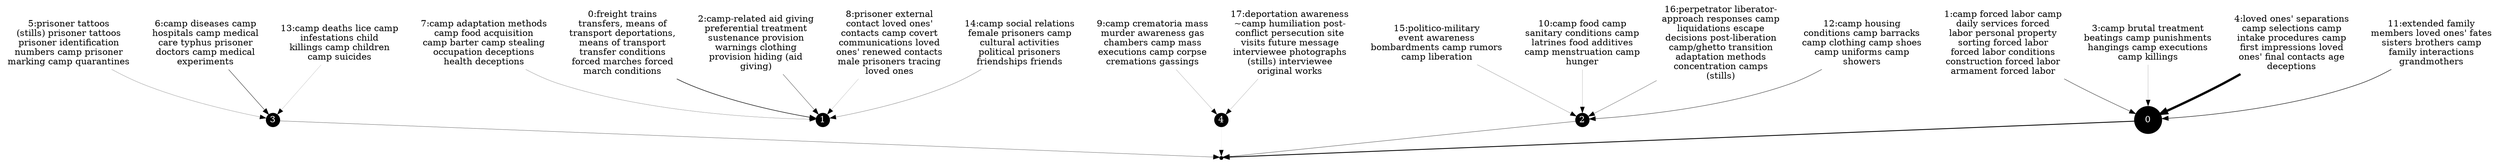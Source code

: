 strict digraph {
	node [shape=point];
	n1_0 -> n2_0 [penwidth=1.30];
	n0_1 -> n1_0 [penwidth=0.51];
	n0_3 -> n1_0 [penwidth=0.16];
	n0_4 -> n1_0 [penwidth=3.61];
	n0_5 -> n1_3 [penwidth=0.22];
	n0_7 -> n1_1 [penwidth=0.23];
	n0_9 -> n1_4 [penwidth=0.17];
	n0_11 -> n1_0 [penwidth=0.71];
	n0_15 -> n1_2 [penwidth=0.22];
	n1_1 -> n2_0 [penwidth=0.02];
	n0_0 -> n1_1 [penwidth=0.80];
	n0_2 -> n1_1 [penwidth=0.41];
	n0_6 -> n1_3 [penwidth=0.54];
	n0_8 -> n1_1 [penwidth=0.13];
	n0_10 -> n1_2 [penwidth=0.15];
	n0_14 -> n1_1 [penwidth=0.28];
	n0_16 -> n1_2 [penwidth=0.33];
	n0_17 -> n1_4 [penwidth=0.16];
	n1_2 -> n2_0 [penwidth=0.43];
	n0_12 -> n1_2 [penwidth=0.51];
	n1_3 -> n2_0 [penwidth=0.35];
	n0_13 -> n1_3 [penwidth=0.12];
	n1_4 -> n2_0 [penwidth=0.03];
	n1_0 [shape=circle,margin="0,0",style=filled,fillcolor=black,fontcolor=white,height=0.60,label="0"]
	n0_1 [label="1:camp forced labor camp
daily services forced
labor personal property
sorting forced labor
forced labor conditions
construction forced labor
armament forced labor",shape=none,fontcolor="black"]
	n0_3 [label="3:camp brutal treatment
beatings camp punishments
hangings camp executions
camp killings",shape=none,fontcolor="black"]
	n0_4 [label="4:loved ones' separations
camp selections camp
intake procedures camp
first impressions loved
ones' final contacts age
deceptions",shape=none,fontcolor="black"]
	n0_5 [label="5:prisoner tattoos
(stills) prisoner tattoos
prisoner identification
numbers camp prisoner
marking camp quarantines",shape=none,fontcolor="black"]
	n0_7 [label="7:camp adaptation methods
camp food acquisition
camp barter camp stealing
occupation deceptions
health deceptions",shape=none,fontcolor="black"]
	n0_9 [label="9:camp crematoria mass
murder awareness gas
chambers camp mass
executions camp corpse
cremations gassings",shape=none,fontcolor="black"]
	n0_11 [label="11:extended family
members loved ones' fates
sisters brothers camp
family interactions
grandmothers",shape=none,fontcolor="black"]
	n0_15 [label="15:politico-military
event awareness
bombardments camp rumors
camp liberation",shape=none,fontcolor="black"]
	n1_1 [shape=circle,margin="0,0",style=filled,fillcolor=black,fontcolor=white,height=0.15,label="1"]
	n0_0 [label="0:freight trains
transfers, means of
transport deportations,
means of transport
transfer conditions
forced marches forced
march conditions",shape=none,fontcolor="black"]
	n0_2 [label="2:camp-related aid giving
preferential treatment
sustenance provision
warnings clothing
provision hiding (aid
giving)",shape=none,fontcolor="black"]
	n0_6 [label="6:camp diseases camp
hospitals camp medical
care typhus prisoner
doctors camp medical
experiments",shape=none,fontcolor="black"]
	n0_8 [label="8:prisoner external
contact loved ones'
contacts camp covert
communications loved
ones' renewed contacts
male prisoners tracing
loved ones",shape=none,fontcolor="black"]
	n0_10 [label="10:camp food camp
sanitary conditions camp
latrines food additives
camp menstruation camp
hunger",shape=none,fontcolor="black"]
	n0_14 [label="14:camp social relations
female prisoners camp
cultural activities
political prisoners
friendships friends",shape=none,fontcolor="black"]
	n0_16 [label="16:perpetrator liberator-
approach responses camp
liquidations escape
decisions post-liberation
camp/ghetto transition
adaptation methods
concentration camps
(stills)",shape=none,fontcolor="black"]
	n0_17 [label="17:deportation awareness
~camp humiliation post-
conflict persecution site
visits future message
interviewee photographs
(stills) interviewee
original works",shape=none,fontcolor="black"]
	n1_2 [shape=circle,margin="0,0",style=filled,fillcolor=black,fontcolor=white,height=0.09,label="2"]
	n0_12 [label="12:camp housing
conditions camp barracks
camp clothing camp shoes
camp uniforms camp
showers",shape=none,fontcolor="black"]
	n1_3 [shape=circle,margin="0,0",style=filled,fillcolor=black,fontcolor=white,height=0.03,label="3"]
	n0_13 [label="13:camp deaths lice camp
infestations child
killings camp children
camp suicides",shape=none,fontcolor="black"]
	n1_4 [shape=circle,margin="0,0",style=filled,fillcolor=black,fontcolor=white,height=0.00,label="4"]
	n2_0 [shape=point,height=0.07]
}